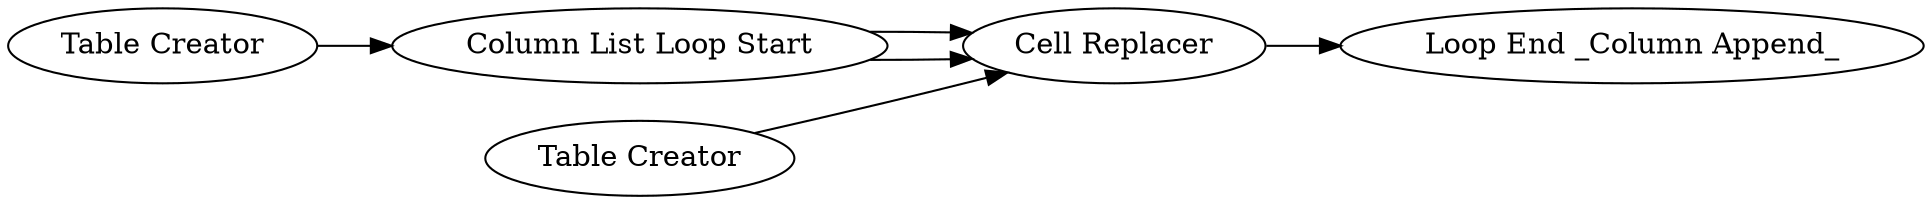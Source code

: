 digraph {
	1 [label="Table Creator"]
	2 [label="Table Creator"]
	4 [label="Column List Loop Start"]
	5 [label="Cell Replacer"]
	10 [label="Loop End _Column Append_"]
	1 -> 4
	2 -> 5
	4 -> 5
	4 -> 5
	5 -> 10
	rankdir=LR
}
